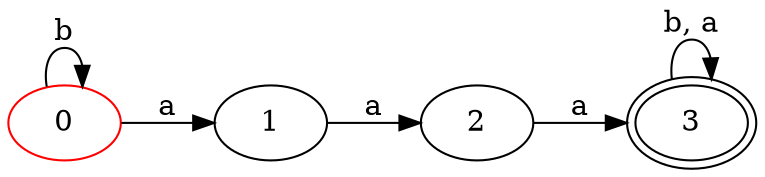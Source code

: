 digraph a {
 rankdir=LR
0[ label ="0", color=red ];
0 -> 0 [ label = "b" ];
0 -> 1 [ label = "a" ];
1[ label ="1",];
1 -> 2 [ label = "a" ];
2[ label ="2",];
2 -> 3 [ label = "a" ];
3[ label ="3",peripheries=2 ];
3 -> 3 [ label = "b, a" ];
}
